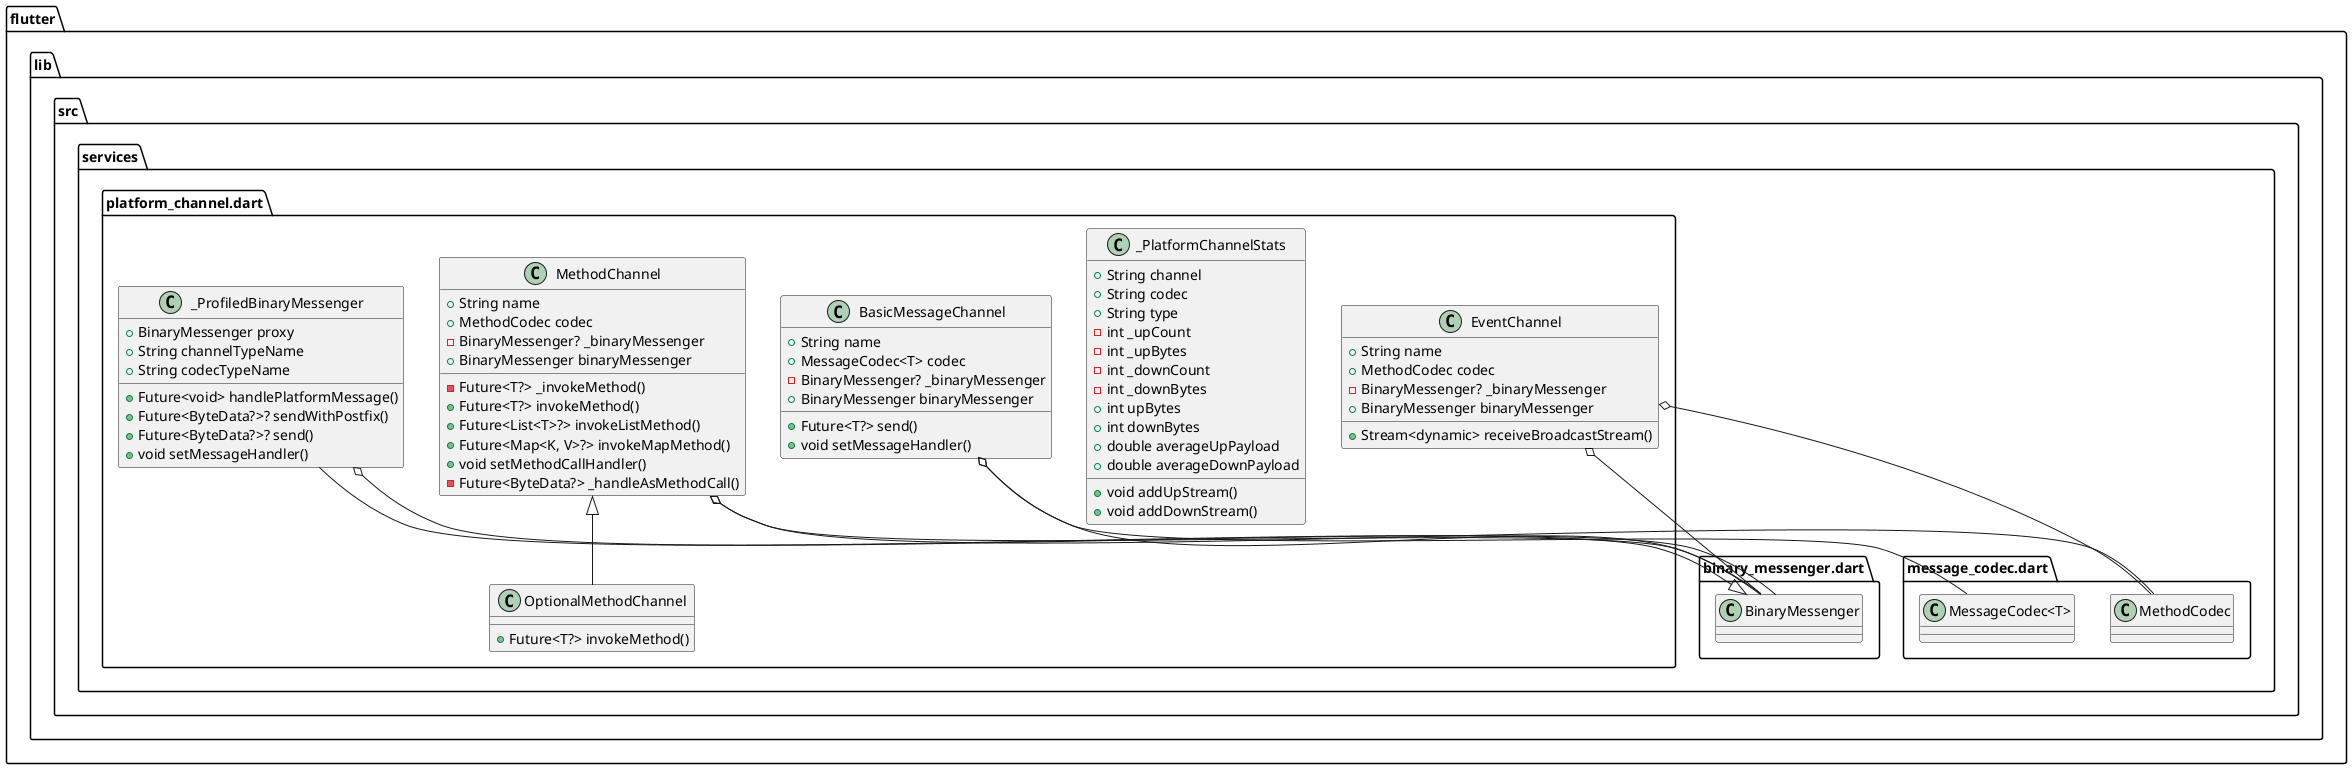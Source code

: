 @startuml
set namespaceSeparator ::

class "flutter::lib::src::services::platform_channel.dart::_ProfiledBinaryMessenger" {
  +BinaryMessenger proxy
  +String channelTypeName
  +String codecTypeName
  +Future<void> handlePlatformMessage()
  +Future<ByteData?>? sendWithPostfix()
  +Future<ByteData?>? send()
  +void setMessageHandler()
}

"flutter::lib::src::services::platform_channel.dart::_ProfiledBinaryMessenger" o-- "flutter::lib::src::services::binary_messenger.dart::BinaryMessenger"
"flutter::lib::src::services::binary_messenger.dart::BinaryMessenger" <|-- "flutter::lib::src::services::platform_channel.dart::_ProfiledBinaryMessenger"

class "flutter::lib::src::services::platform_channel.dart::_PlatformChannelStats" {
  +String channel
  +String codec
  +String type
  -int _upCount
  -int _upBytes
  -int _downCount
  -int _downBytes
  +int upBytes
  +int downBytes
  +double averageUpPayload
  +double averageDownPayload
  +void addUpStream()
  +void addDownStream()
}

class "flutter::lib::src::services::platform_channel.dart::BasicMessageChannel" {
  +String name
  +MessageCodec<T> codec
  -BinaryMessenger? _binaryMessenger
  +BinaryMessenger binaryMessenger
  +Future<T?> send()
  +void setMessageHandler()
}

"flutter::lib::src::services::platform_channel.dart::BasicMessageChannel" o-- "flutter::lib::src::services::message_codec.dart::MessageCodec<T>"
"flutter::lib::src::services::platform_channel.dart::BasicMessageChannel" o-- "flutter::lib::src::services::binary_messenger.dart::BinaryMessenger"

class "flutter::lib::src::services::platform_channel.dart::MethodChannel" {
  +String name
  +MethodCodec codec
  -BinaryMessenger? _binaryMessenger
  +BinaryMessenger binaryMessenger
  -Future<T?> _invokeMethod()
  +Future<T?> invokeMethod()
  +Future<List<T>?> invokeListMethod()
  +Future<Map<K, V>?> invokeMapMethod()
  +void setMethodCallHandler()
  -Future<ByteData?> _handleAsMethodCall()
}

"flutter::lib::src::services::platform_channel.dart::MethodChannel" o-- "flutter::lib::src::services::message_codec.dart::MethodCodec"
"flutter::lib::src::services::platform_channel.dart::MethodChannel" o-- "flutter::lib::src::services::binary_messenger.dart::BinaryMessenger"

class "flutter::lib::src::services::platform_channel.dart::OptionalMethodChannel" {
  +Future<T?> invokeMethod()
}

"flutter::lib::src::services::platform_channel.dart::MethodChannel" <|-- "flutter::lib::src::services::platform_channel.dart::OptionalMethodChannel"

class "flutter::lib::src::services::platform_channel.dart::EventChannel" {
  +String name
  +MethodCodec codec
  -BinaryMessenger? _binaryMessenger
  +BinaryMessenger binaryMessenger
  +Stream<dynamic> receiveBroadcastStream()
}

"flutter::lib::src::services::platform_channel.dart::EventChannel" o-- "flutter::lib::src::services::message_codec.dart::MethodCodec"
"flutter::lib::src::services::platform_channel.dart::EventChannel" o-- "flutter::lib::src::services::binary_messenger.dart::BinaryMessenger"


@enduml